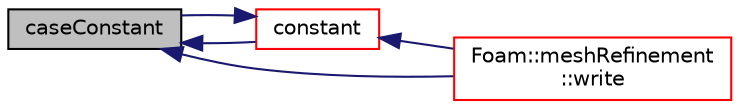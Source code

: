 digraph "caseConstant"
{
  bgcolor="transparent";
  edge [fontname="Helvetica",fontsize="10",labelfontname="Helvetica",labelfontsize="10"];
  node [fontname="Helvetica",fontsize="10",shape=record];
  rankdir="LR";
  Node279 [label="caseConstant",height=0.2,width=0.4,color="black", fillcolor="grey75", style="filled", fontcolor="black"];
  Node279 -> Node280 [dir="back",color="midnightblue",fontsize="10",style="solid",fontname="Helvetica"];
  Node280 [label="constant",height=0.2,width=0.4,color="red",URL="$a27461.html#ab16cfc6e7be33ff5683a856ae077433c",tooltip="Return constant name. "];
  Node280 -> Node279 [dir="back",color="midnightblue",fontsize="10",style="solid",fontname="Helvetica"];
  Node280 -> Node339 [dir="back",color="midnightblue",fontsize="10",style="solid",fontname="Helvetica"];
  Node339 [label="Foam::meshRefinement\l::write",height=0.2,width=0.4,color="red",URL="$a25857.html#ad48b7b943e88478c15879659cce7aebc",tooltip="Write mesh and all data. "];
  Node279 -> Node339 [dir="back",color="midnightblue",fontsize="10",style="solid",fontname="Helvetica"];
}
